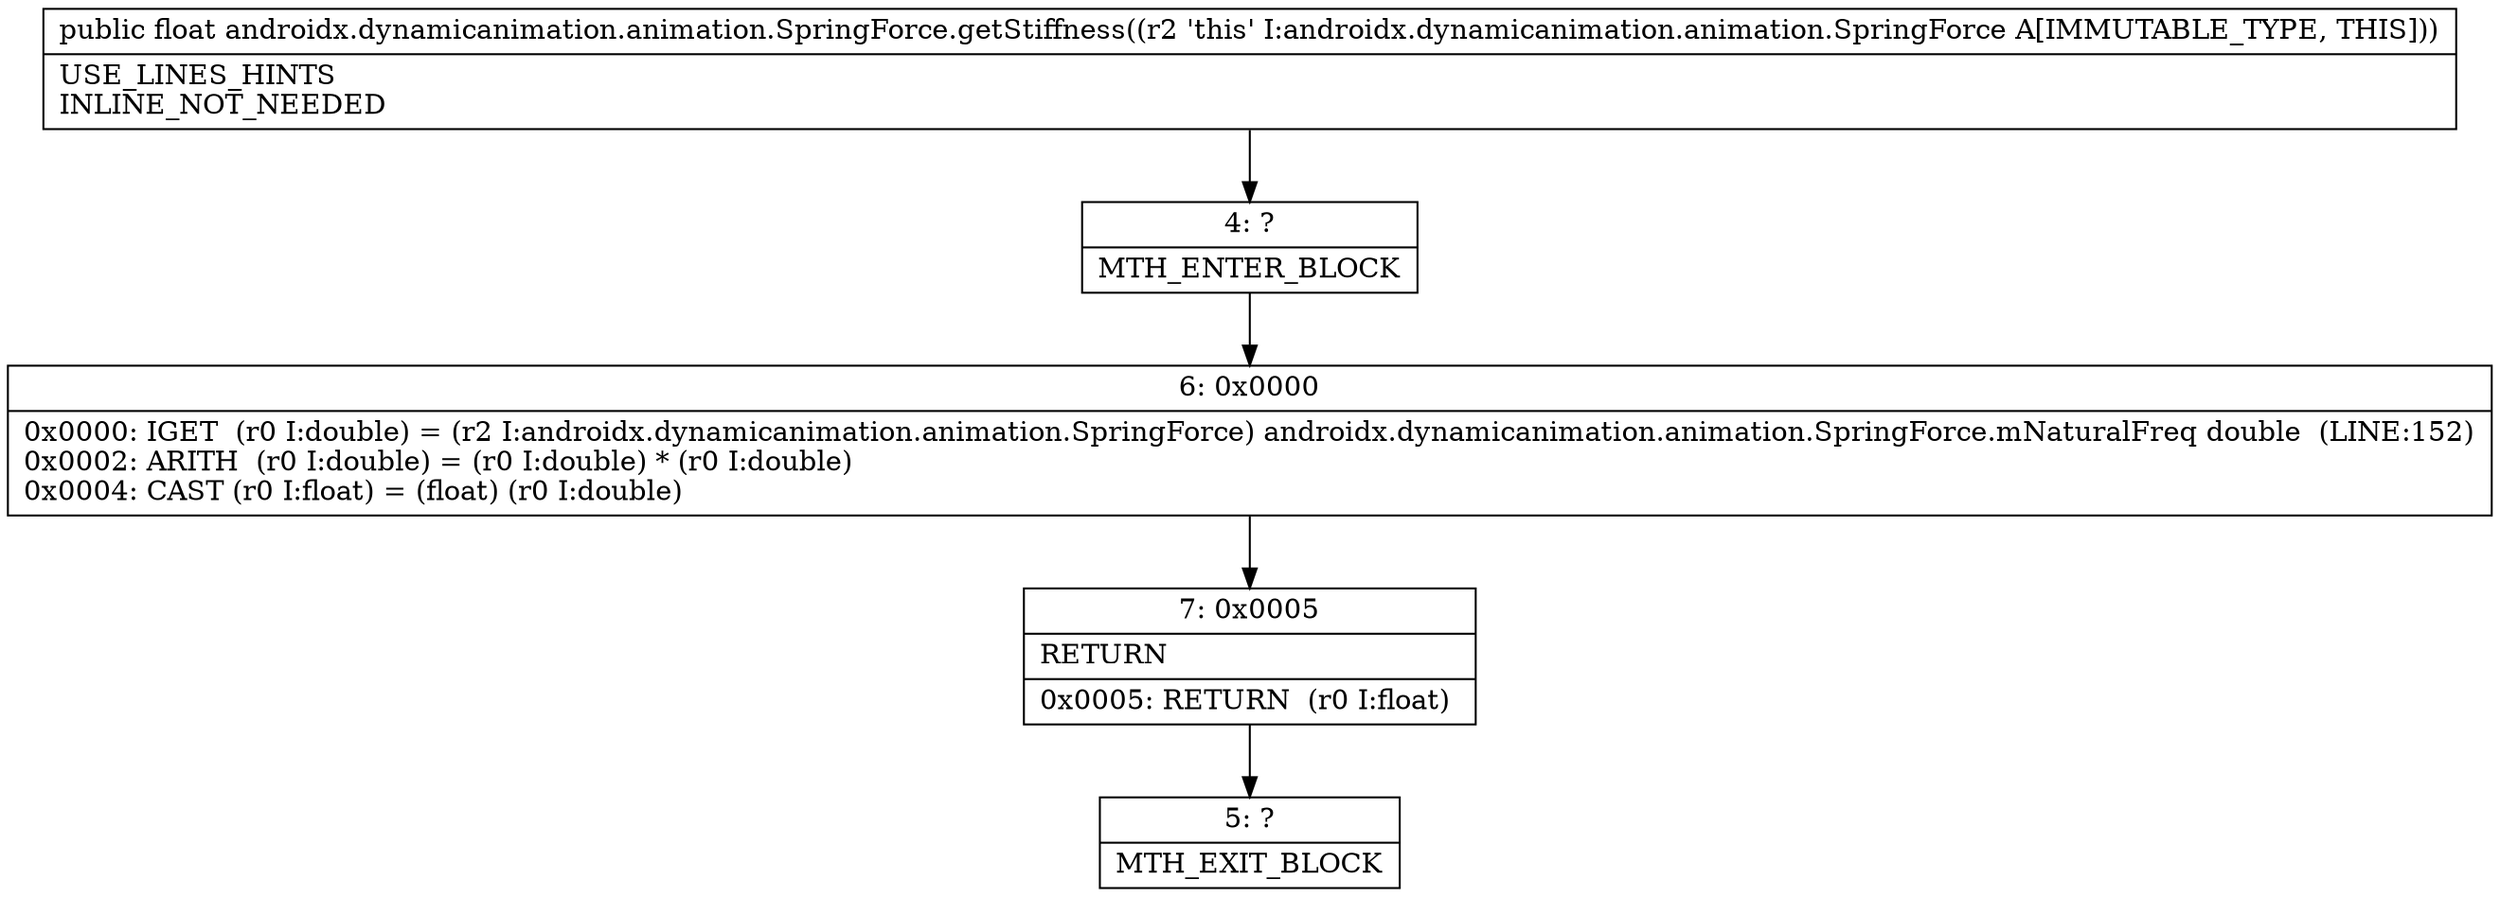 digraph "CFG forandroidx.dynamicanimation.animation.SpringForce.getStiffness()F" {
Node_4 [shape=record,label="{4\:\ ?|MTH_ENTER_BLOCK\l}"];
Node_6 [shape=record,label="{6\:\ 0x0000|0x0000: IGET  (r0 I:double) = (r2 I:androidx.dynamicanimation.animation.SpringForce) androidx.dynamicanimation.animation.SpringForce.mNaturalFreq double  (LINE:152)\l0x0002: ARITH  (r0 I:double) = (r0 I:double) * (r0 I:double) \l0x0004: CAST (r0 I:float) = (float) (r0 I:double) \l}"];
Node_7 [shape=record,label="{7\:\ 0x0005|RETURN\l|0x0005: RETURN  (r0 I:float) \l}"];
Node_5 [shape=record,label="{5\:\ ?|MTH_EXIT_BLOCK\l}"];
MethodNode[shape=record,label="{public float androidx.dynamicanimation.animation.SpringForce.getStiffness((r2 'this' I:androidx.dynamicanimation.animation.SpringForce A[IMMUTABLE_TYPE, THIS]))  | USE_LINES_HINTS\lINLINE_NOT_NEEDED\l}"];
MethodNode -> Node_4;Node_4 -> Node_6;
Node_6 -> Node_7;
Node_7 -> Node_5;
}

